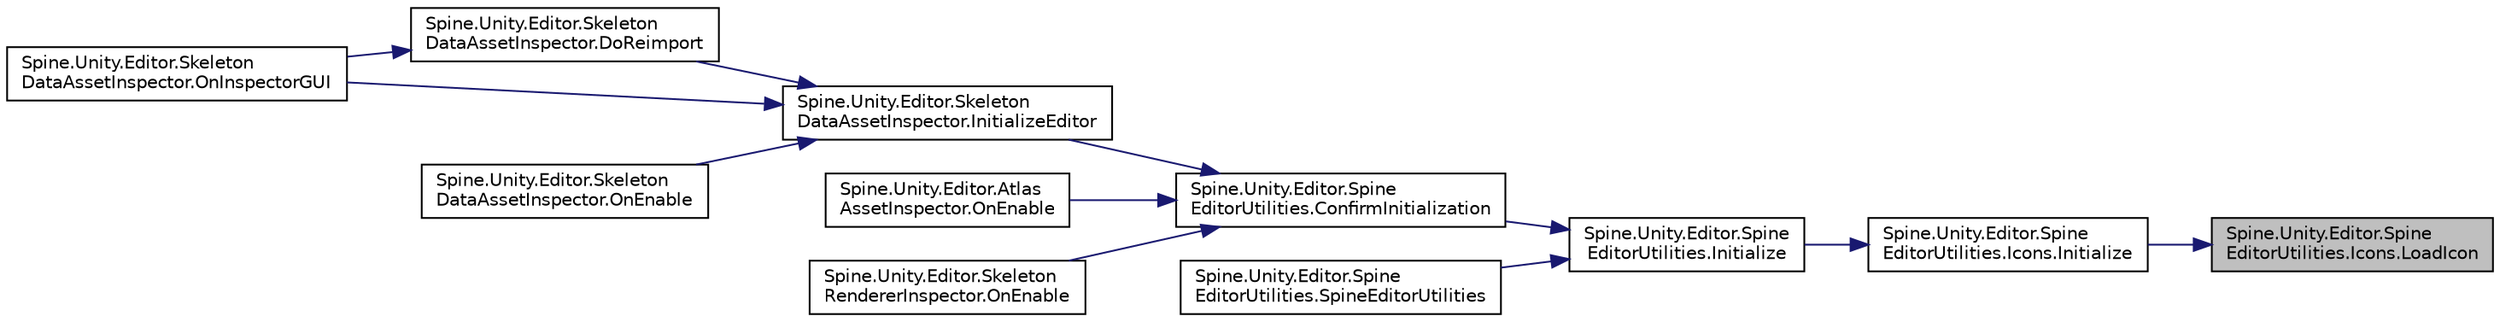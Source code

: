 digraph "Spine.Unity.Editor.SpineEditorUtilities.Icons.LoadIcon"
{
 // LATEX_PDF_SIZE
  edge [fontname="Helvetica",fontsize="10",labelfontname="Helvetica",labelfontsize="10"];
  node [fontname="Helvetica",fontsize="10",shape=record];
  rankdir="RL";
  Node1 [label="Spine.Unity.Editor.Spine\lEditorUtilities.Icons.LoadIcon",height=0.2,width=0.4,color="black", fillcolor="grey75", style="filled", fontcolor="black",tooltip=" "];
  Node1 -> Node2 [dir="back",color="midnightblue",fontsize="10",style="solid"];
  Node2 [label="Spine.Unity.Editor.Spine\lEditorUtilities.Icons.Initialize",height=0.2,width=0.4,color="black", fillcolor="white", style="filled",URL="$class_spine_1_1_unity_1_1_editor_1_1_spine_editor_utilities_1_1_icons.html#a827ac18599cfad6d3d62ad362f53b886",tooltip=" "];
  Node2 -> Node3 [dir="back",color="midnightblue",fontsize="10",style="solid"];
  Node3 [label="Spine.Unity.Editor.Spine\lEditorUtilities.Initialize",height=0.2,width=0.4,color="black", fillcolor="white", style="filled",URL="$class_spine_1_1_unity_1_1_editor_1_1_spine_editor_utilities.html#abd76572f6dc50fd5b923f3360652e60c",tooltip=" "];
  Node3 -> Node4 [dir="back",color="midnightblue",fontsize="10",style="solid"];
  Node4 [label="Spine.Unity.Editor.Spine\lEditorUtilities.ConfirmInitialization",height=0.2,width=0.4,color="black", fillcolor="white", style="filled",URL="$class_spine_1_1_unity_1_1_editor_1_1_spine_editor_utilities.html#a50138b04862241cbc785ba1e1b9b014f",tooltip=" "];
  Node4 -> Node5 [dir="back",color="midnightblue",fontsize="10",style="solid"];
  Node5 [label="Spine.Unity.Editor.Skeleton\lDataAssetInspector.InitializeEditor",height=0.2,width=0.4,color="black", fillcolor="white", style="filled",URL="$class_spine_1_1_unity_1_1_editor_1_1_skeleton_data_asset_inspector.html#a6e1b3ce2a40f88bf0856de424487659d",tooltip=" "];
  Node5 -> Node6 [dir="back",color="midnightblue",fontsize="10",style="solid"];
  Node6 [label="Spine.Unity.Editor.Skeleton\lDataAssetInspector.DoReimport",height=0.2,width=0.4,color="black", fillcolor="white", style="filled",URL="$class_spine_1_1_unity_1_1_editor_1_1_skeleton_data_asset_inspector.html#a4736500b9b0f9559591229d9525a53ba",tooltip=" "];
  Node6 -> Node7 [dir="back",color="midnightblue",fontsize="10",style="solid"];
  Node7 [label="Spine.Unity.Editor.Skeleton\lDataAssetInspector.OnInspectorGUI",height=0.2,width=0.4,color="black", fillcolor="white", style="filled",URL="$class_spine_1_1_unity_1_1_editor_1_1_skeleton_data_asset_inspector.html#ac3d0f9499211735f35ac647173858cb1",tooltip=" "];
  Node5 -> Node8 [dir="back",color="midnightblue",fontsize="10",style="solid"];
  Node8 [label="Spine.Unity.Editor.Skeleton\lDataAssetInspector.OnEnable",height=0.2,width=0.4,color="black", fillcolor="white", style="filled",URL="$class_spine_1_1_unity_1_1_editor_1_1_skeleton_data_asset_inspector.html#afc433f2760c075abd3b470ba9336ebb2",tooltip=" "];
  Node5 -> Node7 [dir="back",color="midnightblue",fontsize="10",style="solid"];
  Node4 -> Node9 [dir="back",color="midnightblue",fontsize="10",style="solid"];
  Node9 [label="Spine.Unity.Editor.Atlas\lAssetInspector.OnEnable",height=0.2,width=0.4,color="black", fillcolor="white", style="filled",URL="$class_spine_1_1_unity_1_1_editor_1_1_atlas_asset_inspector.html#a8752760477c2ef60e81dafcfa26eaa5c",tooltip=" "];
  Node4 -> Node10 [dir="back",color="midnightblue",fontsize="10",style="solid"];
  Node10 [label="Spine.Unity.Editor.Skeleton\lRendererInspector.OnEnable",height=0.2,width=0.4,color="black", fillcolor="white", style="filled",URL="$class_spine_1_1_unity_1_1_editor_1_1_skeleton_renderer_inspector.html#a906696e1a50a94950abc364f82cfd480",tooltip=" "];
  Node3 -> Node11 [dir="back",color="midnightblue",fontsize="10",style="solid"];
  Node11 [label="Spine.Unity.Editor.Spine\lEditorUtilities.SpineEditorUtilities",height=0.2,width=0.4,color="black", fillcolor="white", style="filled",URL="$class_spine_1_1_unity_1_1_editor_1_1_spine_editor_utilities.html#ac7d2768f43a591003555a90010ee7e4d",tooltip=" "];
}
